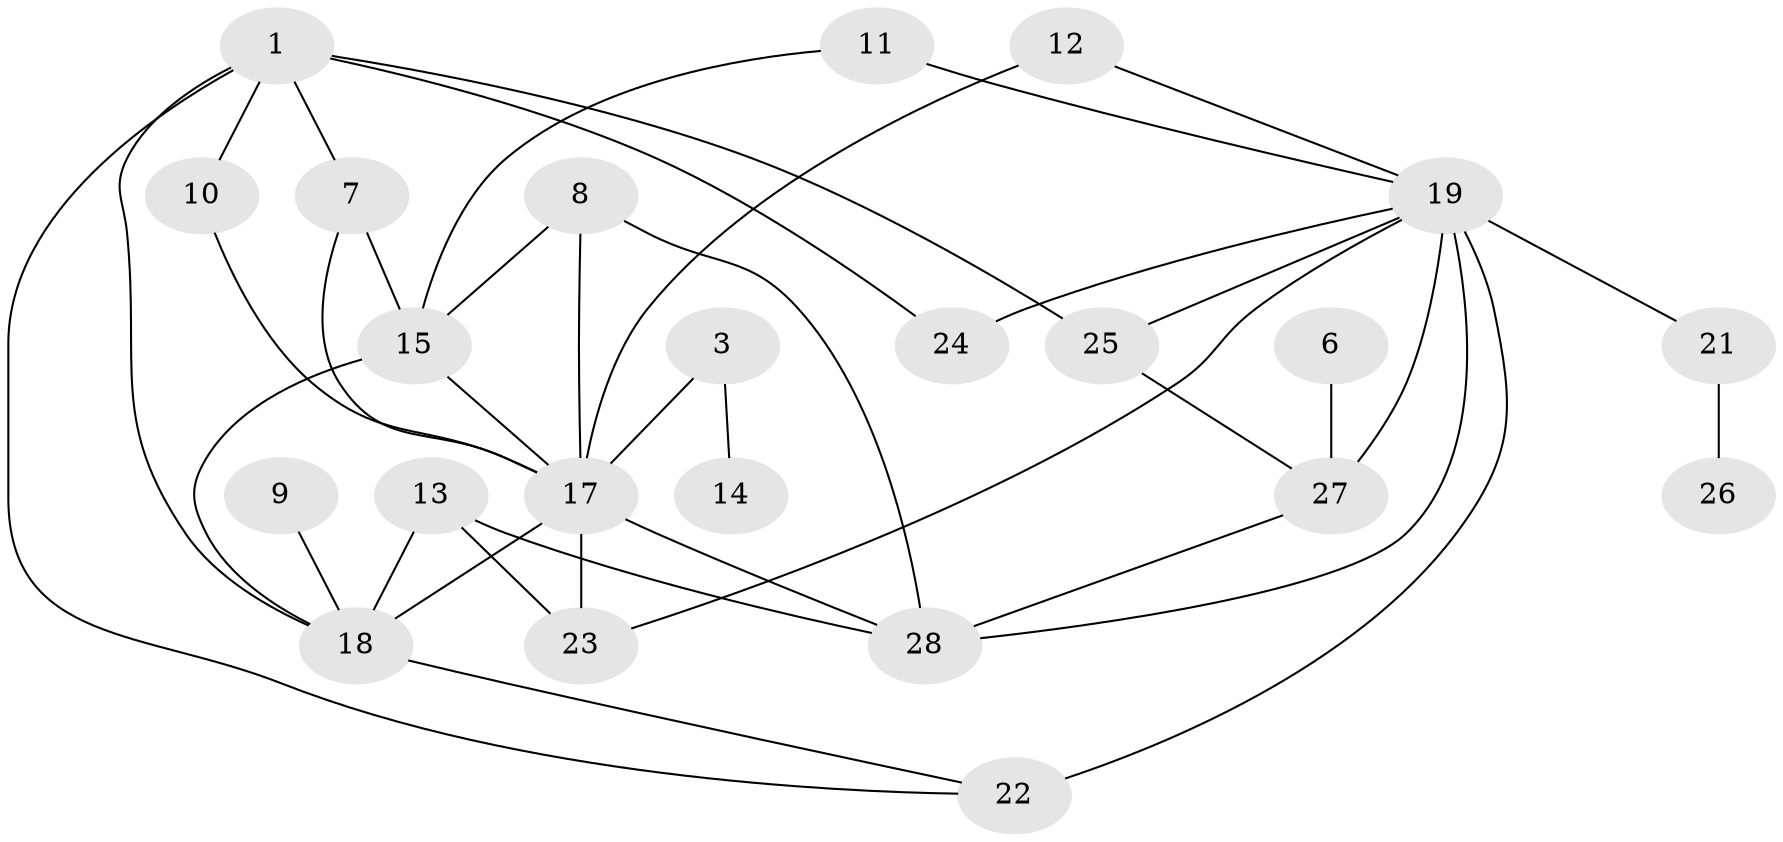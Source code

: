 // original degree distribution, {4: 0.16363636363636364, 8: 0.01818181818181818, 3: 0.2, 5: 0.01818181818181818, 7: 0.01818181818181818, 2: 0.3090909090909091, 1: 0.16363636363636364, 0: 0.09090909090909091, 6: 0.01818181818181818}
// Generated by graph-tools (version 1.1) at 2025/49/03/09/25 03:49:07]
// undirected, 23 vertices, 39 edges
graph export_dot {
graph [start="1"]
  node [color=gray90,style=filled];
  1;
  3;
  6;
  7;
  8;
  9;
  10;
  11;
  12;
  13;
  14;
  15;
  17;
  18;
  19;
  21;
  22;
  23;
  24;
  25;
  26;
  27;
  28;
  1 -- 7 [weight=1.0];
  1 -- 10 [weight=1.0];
  1 -- 18 [weight=1.0];
  1 -- 22 [weight=1.0];
  1 -- 24 [weight=1.0];
  1 -- 25 [weight=1.0];
  3 -- 14 [weight=1.0];
  3 -- 17 [weight=1.0];
  6 -- 27 [weight=1.0];
  7 -- 15 [weight=1.0];
  7 -- 17 [weight=1.0];
  8 -- 15 [weight=1.0];
  8 -- 17 [weight=1.0];
  8 -- 28 [weight=1.0];
  9 -- 18 [weight=1.0];
  10 -- 17 [weight=1.0];
  11 -- 15 [weight=1.0];
  11 -- 19 [weight=1.0];
  12 -- 17 [weight=1.0];
  12 -- 19 [weight=1.0];
  13 -- 18 [weight=1.0];
  13 -- 23 [weight=1.0];
  13 -- 28 [weight=1.0];
  15 -- 17 [weight=2.0];
  15 -- 18 [weight=1.0];
  17 -- 18 [weight=1.0];
  17 -- 23 [weight=1.0];
  17 -- 28 [weight=1.0];
  18 -- 22 [weight=1.0];
  19 -- 21 [weight=1.0];
  19 -- 22 [weight=2.0];
  19 -- 23 [weight=1.0];
  19 -- 24 [weight=1.0];
  19 -- 25 [weight=1.0];
  19 -- 27 [weight=2.0];
  19 -- 28 [weight=1.0];
  21 -- 26 [weight=1.0];
  25 -- 27 [weight=1.0];
  27 -- 28 [weight=1.0];
}
